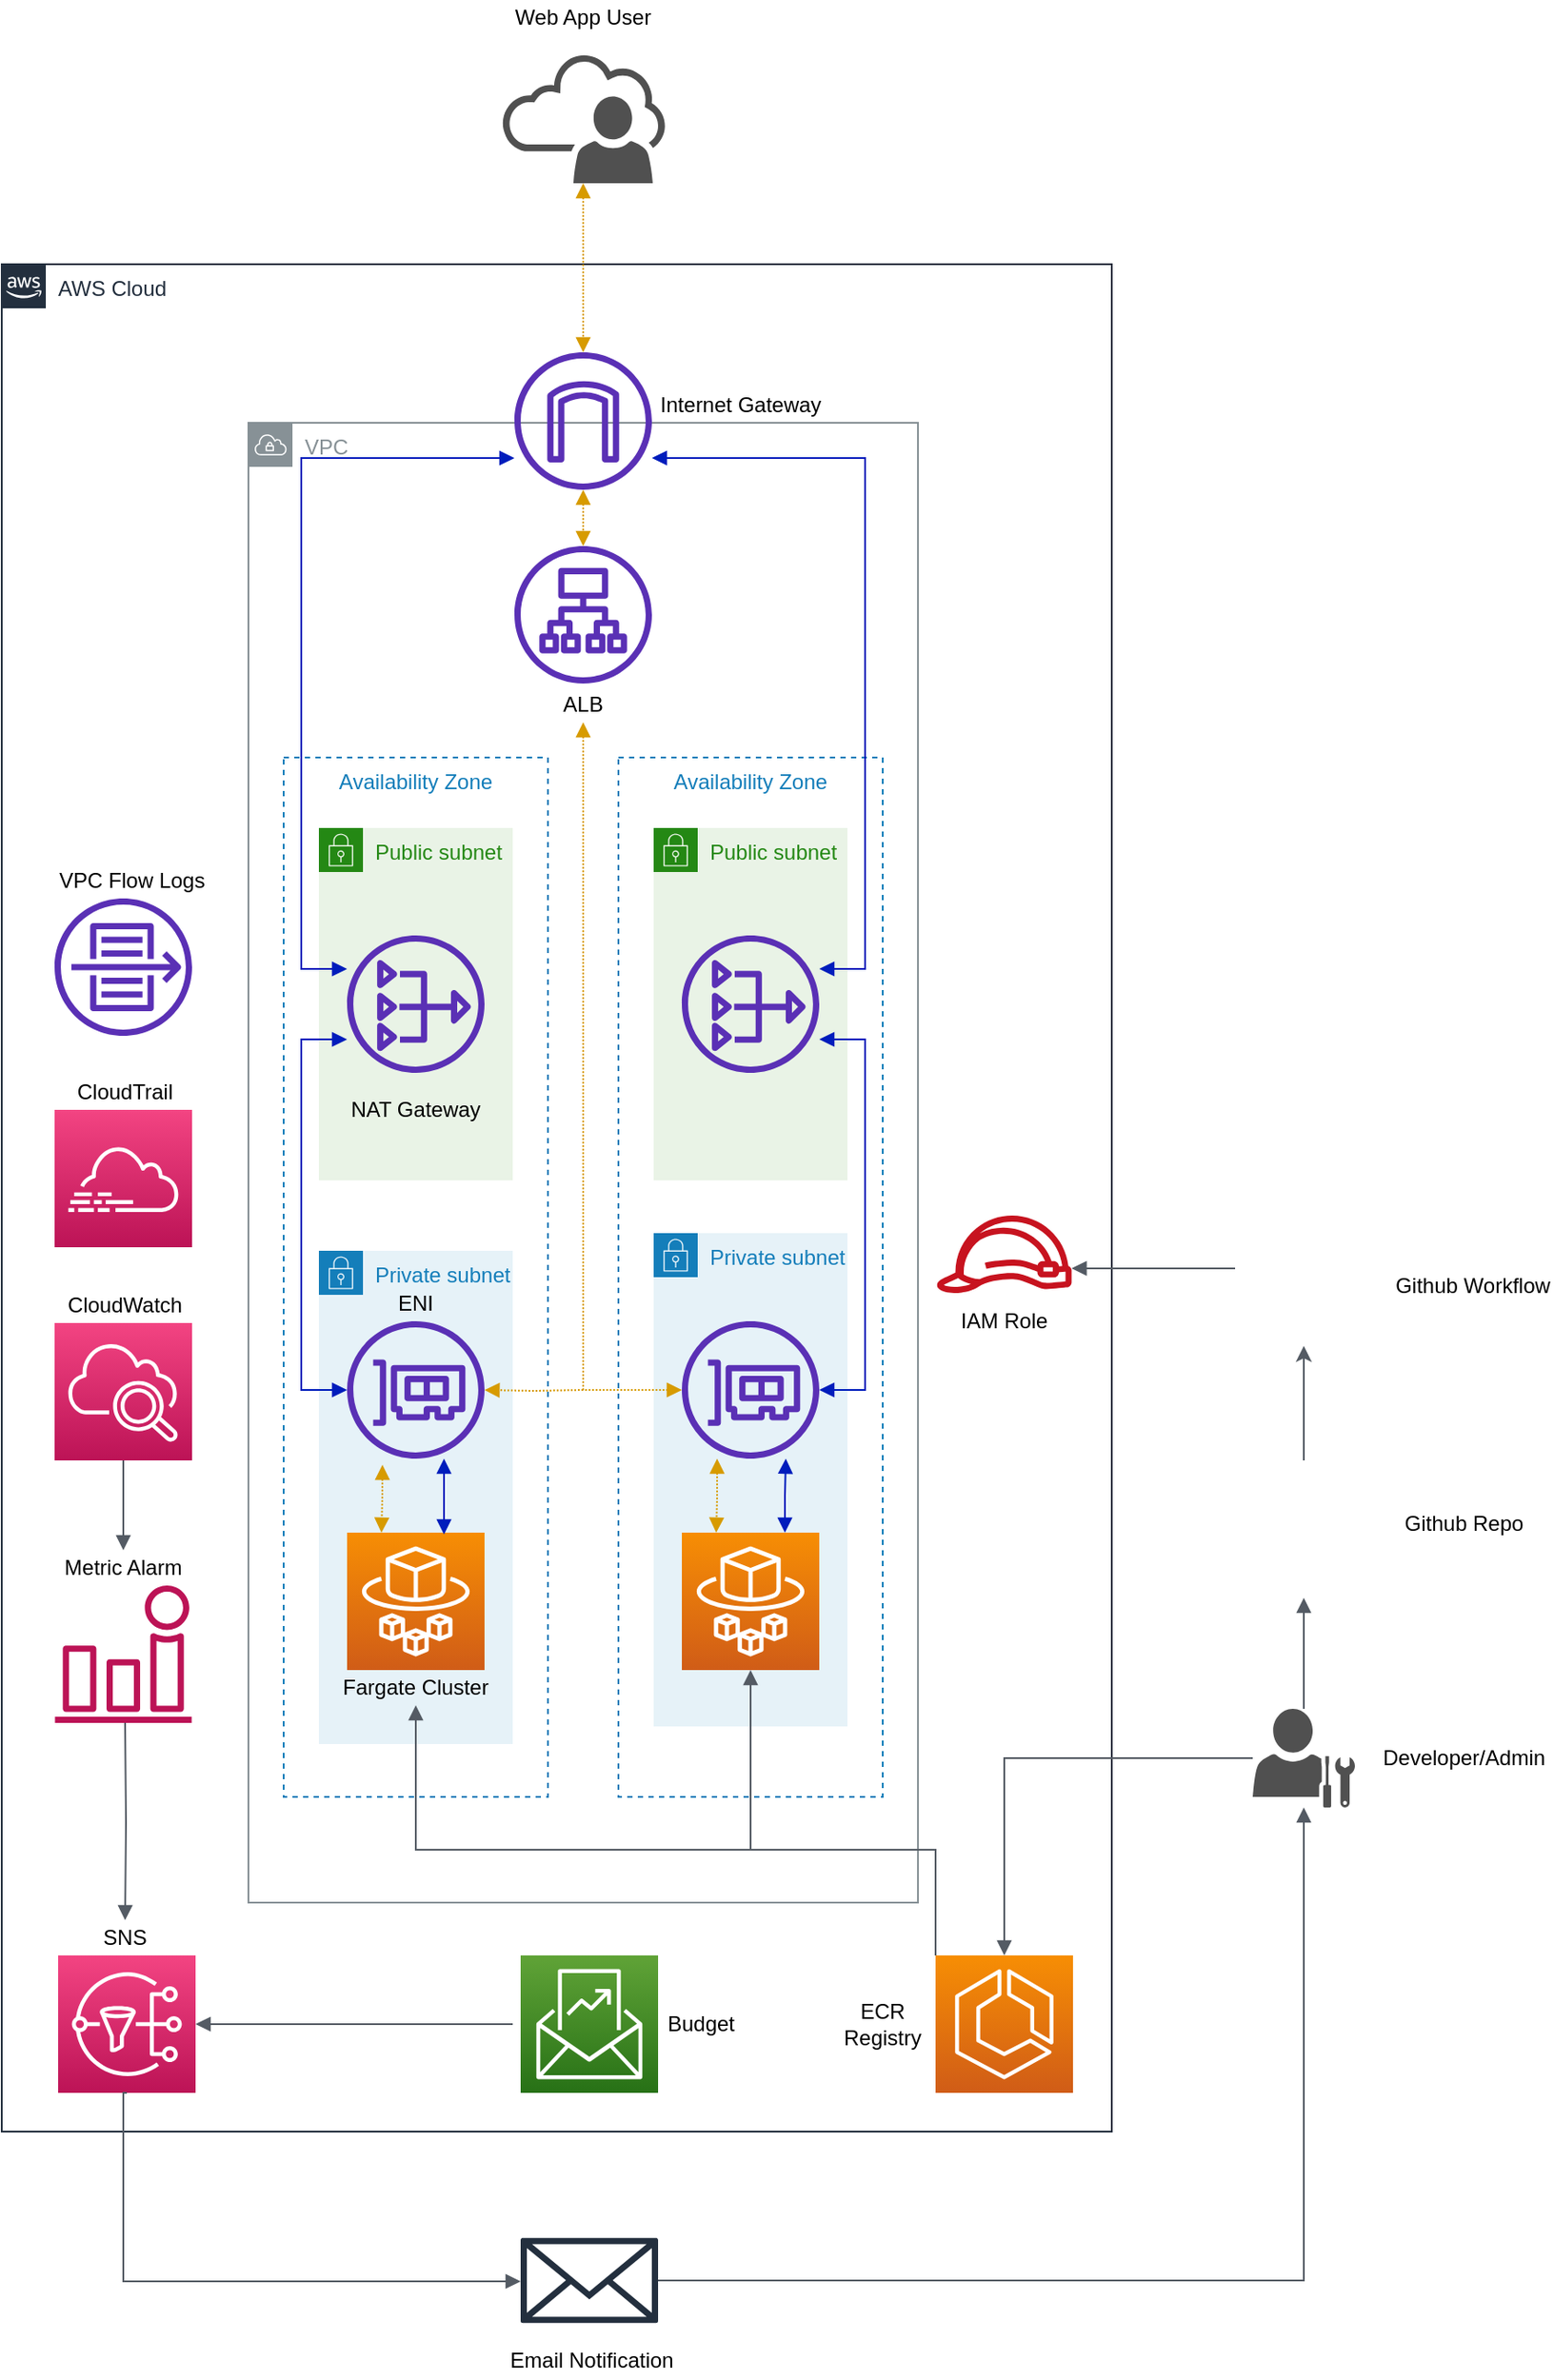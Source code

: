 <mxfile version="14.5.7" type="device"><diagram id="DNswawK6tl7cT_AzSORh" name="Page-1"><mxGraphModel dx="771" dy="1697" grid="1" gridSize="10" guides="1" tooltips="1" connect="1" arrows="1" fold="1" page="1" pageScale="1" pageWidth="827" pageHeight="1169" math="0" shadow="0"><root><mxCell id="0"/><mxCell id="1" parent="0"/><mxCell id="Zw1bX_xD88D_ifR1Nu3n-3" value="AWS Cloud" style="points=[[0,0],[0.25,0],[0.5,0],[0.75,0],[1,0],[1,0.25],[1,0.5],[1,0.75],[1,1],[0.75,1],[0.5,1],[0.25,1],[0,1],[0,0.75],[0,0.5],[0,0.25]];outlineConnect=0;gradientColor=none;html=1;whiteSpace=wrap;fontSize=12;fontStyle=0;shape=mxgraph.aws4.group;grIcon=mxgraph.aws4.group_aws_cloud_alt;strokeColor=#232F3E;fillColor=none;verticalAlign=top;align=left;spacingLeft=30;fontColor=#232F3E;dashed=0;" vertex="1" parent="1"><mxGeometry x="50" y="-120" width="630" height="1060" as="geometry"/></mxCell><mxCell id="Zw1bX_xD88D_ifR1Nu3n-4" value="VPC" style="outlineConnect=0;gradientColor=none;html=1;whiteSpace=wrap;fontSize=12;fontStyle=0;shape=mxgraph.aws4.group;grIcon=mxgraph.aws4.group_vpc;strokeColor=#879196;fillColor=none;verticalAlign=top;align=left;spacingLeft=30;fontColor=#879196;dashed=0;" vertex="1" parent="1"><mxGeometry x="190" y="-30" width="380" height="840" as="geometry"/></mxCell><mxCell id="Zw1bX_xD88D_ifR1Nu3n-25" value="" style="points=[[0,0,0],[0.25,0,0],[0.5,0,0],[0.75,0,0],[1,0,0],[0,1,0],[0.25,1,0],[0.5,1,0],[0.75,1,0],[1,1,0],[0,0.25,0],[0,0.5,0],[0,0.75,0],[1,0.25,0],[1,0.5,0],[1,0.75,0]];outlineConnect=0;fontColor=#232F3E;gradientColor=#F78E04;gradientDirection=north;fillColor=#D05C17;strokeColor=#ffffff;dashed=0;verticalLabelPosition=bottom;verticalAlign=top;align=center;html=1;fontSize=12;fontStyle=0;aspect=fixed;shape=mxgraph.aws4.resourceIcon;resIcon=mxgraph.aws4.ecs;" vertex="1" parent="1"><mxGeometry x="580" y="840" width="78" height="78" as="geometry"/></mxCell><mxCell id="Zw1bX_xD88D_ifR1Nu3n-32" value="" style="group" vertex="1" connectable="0" parent="1"><mxGeometry x="400" y="160" width="150" height="590" as="geometry"/></mxCell><mxCell id="Zw1bX_xD88D_ifR1Nu3n-22" value="Availability Zone" style="fillColor=none;strokeColor=#147EBA;dashed=1;verticalAlign=top;fontStyle=0;fontColor=#147EBA;" vertex="1" parent="Zw1bX_xD88D_ifR1Nu3n-32"><mxGeometry width="150" height="590" as="geometry"/></mxCell><mxCell id="Zw1bX_xD88D_ifR1Nu3n-15" value="Public subnet" style="points=[[0,0],[0.25,0],[0.5,0],[0.75,0],[1,0],[1,0.25],[1,0.5],[1,0.75],[1,1],[0.75,1],[0.5,1],[0.25,1],[0,1],[0,0.75],[0,0.5],[0,0.25]];outlineConnect=0;gradientColor=none;html=1;whiteSpace=wrap;fontSize=12;fontStyle=0;shape=mxgraph.aws4.group;grIcon=mxgraph.aws4.group_security_group;grStroke=0;strokeColor=#248814;fillColor=#E9F3E6;verticalAlign=top;align=left;spacingLeft=30;fontColor=#248814;dashed=0;" vertex="1" parent="Zw1bX_xD88D_ifR1Nu3n-32"><mxGeometry x="20" y="40" width="110" height="200" as="geometry"/></mxCell><mxCell id="Zw1bX_xD88D_ifR1Nu3n-16" value="Private subnet" style="points=[[0,0],[0.25,0],[0.5,0],[0.75,0],[1,0],[1,0.25],[1,0.5],[1,0.75],[1,1],[0.75,1],[0.5,1],[0.25,1],[0,1],[0,0.75],[0,0.5],[0,0.25]];outlineConnect=0;gradientColor=none;html=1;whiteSpace=wrap;fontSize=12;fontStyle=0;shape=mxgraph.aws4.group;grIcon=mxgraph.aws4.group_security_group;grStroke=0;strokeColor=#147EBA;fillColor=#E6F2F8;verticalAlign=top;align=left;spacingLeft=30;fontColor=#147EBA;dashed=0;" vertex="1" parent="Zw1bX_xD88D_ifR1Nu3n-32"><mxGeometry x="20" y="270" width="110" height="280" as="geometry"/></mxCell><mxCell id="Zw1bX_xD88D_ifR1Nu3n-19" value="" style="points=[[0,0,0],[0.25,0,0],[0.5,0,0],[0.75,0,0],[1,0,0],[0,1,0],[0.25,1,0],[0.5,1,0],[0.75,1,0],[1,1,0],[0,0.25,0],[0,0.5,0],[0,0.75,0],[1,0.25,0],[1,0.5,0],[1,0.75,0]];outlineConnect=0;fontColor=#232F3E;gradientColor=#F78E04;gradientDirection=north;fillColor=#D05C17;strokeColor=#ffffff;dashed=0;verticalLabelPosition=bottom;verticalAlign=top;align=center;html=1;fontSize=12;fontStyle=0;aspect=fixed;shape=mxgraph.aws4.resourceIcon;resIcon=mxgraph.aws4.fargate;" vertex="1" parent="Zw1bX_xD88D_ifR1Nu3n-32"><mxGeometry x="36" y="440" width="78" height="78" as="geometry"/></mxCell><mxCell id="Zw1bX_xD88D_ifR1Nu3n-62" value="" style="edgeStyle=orthogonalEdgeStyle;html=1;endArrow=block;elbow=vertical;startArrow=block;startFill=1;endFill=1;strokeColor=#d79b00;rounded=0;dashed=1;dashPattern=1 1;fillColor=#ffe6cc;entryX=0.25;entryY=0;entryDx=0;entryDy=0;entryPerimeter=0;" edge="1" parent="Zw1bX_xD88D_ifR1Nu3n-32" source="Zw1bX_xD88D_ifR1Nu3n-76" target="Zw1bX_xD88D_ifR1Nu3n-19"><mxGeometry width="100" relative="1" as="geometry"><mxPoint x="80.0" y="398" as="sourcePoint"/><mxPoint x="80" y="440" as="targetPoint"/><Array as="points"><mxPoint x="56" y="420"/><mxPoint x="56" y="420"/></Array></mxGeometry></mxCell><mxCell id="Zw1bX_xD88D_ifR1Nu3n-76" value="" style="outlineConnect=0;fontColor=#232F3E;gradientColor=none;fillColor=#5A30B5;strokeColor=none;dashed=0;verticalLabelPosition=bottom;verticalAlign=top;align=center;html=1;fontSize=12;fontStyle=0;aspect=fixed;pointerEvents=1;shape=mxgraph.aws4.elastic_network_interface;" vertex="1" parent="Zw1bX_xD88D_ifR1Nu3n-32"><mxGeometry x="36" y="320" width="78" height="78" as="geometry"/></mxCell><mxCell id="Zw1bX_xD88D_ifR1Nu3n-78" value="" style="outlineConnect=0;fontColor=#232F3E;gradientColor=none;fillColor=#5A30B5;strokeColor=none;dashed=0;verticalLabelPosition=bottom;verticalAlign=top;align=center;html=1;fontSize=12;fontStyle=0;aspect=fixed;pointerEvents=1;shape=mxgraph.aws4.nat_gateway;" vertex="1" parent="Zw1bX_xD88D_ifR1Nu3n-32"><mxGeometry x="36" y="101" width="78" height="78" as="geometry"/></mxCell><mxCell id="Zw1bX_xD88D_ifR1Nu3n-80" value="" style="edgeStyle=orthogonalEdgeStyle;html=1;endArrow=block;elbow=vertical;startArrow=block;startFill=1;endFill=1;strokeColor=#001DBC;rounded=0;exitX=0.75;exitY=0;exitDx=0;exitDy=0;exitPerimeter=0;fillColor=#0050ef;" edge="1" parent="Zw1bX_xD88D_ifR1Nu3n-32" source="Zw1bX_xD88D_ifR1Nu3n-19" target="Zw1bX_xD88D_ifR1Nu3n-76"><mxGeometry width="100" relative="1" as="geometry"><mxPoint x="-40" y="320" as="sourcePoint"/><mxPoint x="60" y="320" as="targetPoint"/><Array as="points"><mxPoint x="95" y="419"/><mxPoint x="95" y="419"/></Array></mxGeometry></mxCell><mxCell id="Zw1bX_xD88D_ifR1Nu3n-82" value="" style="edgeStyle=orthogonalEdgeStyle;html=1;endArrow=block;elbow=vertical;startArrow=block;startFill=1;endFill=1;strokeColor=#001DBC;rounded=0;fillColor=#0050ef;" edge="1" parent="Zw1bX_xD88D_ifR1Nu3n-32" source="Zw1bX_xD88D_ifR1Nu3n-76" target="Zw1bX_xD88D_ifR1Nu3n-78"><mxGeometry width="100" relative="1" as="geometry"><mxPoint x="74.75" y="302" as="sourcePoint"/><mxPoint x="75.25" y="259.999" as="targetPoint"/><Array as="points"><mxPoint x="140" y="359"/><mxPoint x="140" y="160"/></Array></mxGeometry></mxCell><mxCell id="Zw1bX_xD88D_ifR1Nu3n-33" value="" style="group" vertex="1" connectable="0" parent="1"><mxGeometry x="210" y="160" width="150" height="590" as="geometry"/></mxCell><mxCell id="Zw1bX_xD88D_ifR1Nu3n-21" value="Availability Zone" style="fillColor=none;strokeColor=#147EBA;dashed=1;verticalAlign=top;fontStyle=0;fontColor=#147EBA;" vertex="1" parent="Zw1bX_xD88D_ifR1Nu3n-33"><mxGeometry width="150" height="590" as="geometry"/></mxCell><mxCell id="Zw1bX_xD88D_ifR1Nu3n-5" value="Public subnet" style="points=[[0,0],[0.25,0],[0.5,0],[0.75,0],[1,0],[1,0.25],[1,0.5],[1,0.75],[1,1],[0.75,1],[0.5,1],[0.25,1],[0,1],[0,0.75],[0,0.5],[0,0.25]];outlineConnect=0;gradientColor=none;html=1;whiteSpace=wrap;fontSize=12;fontStyle=0;shape=mxgraph.aws4.group;grIcon=mxgraph.aws4.group_security_group;grStroke=0;strokeColor=#248814;fillColor=#E9F3E6;verticalAlign=top;align=left;spacingLeft=30;fontColor=#248814;dashed=0;" vertex="1" parent="Zw1bX_xD88D_ifR1Nu3n-33"><mxGeometry x="20" y="40" width="110" height="200" as="geometry"/></mxCell><mxCell id="Zw1bX_xD88D_ifR1Nu3n-6" value="Private subnet" style="points=[[0,0],[0.25,0],[0.5,0],[0.75,0],[1,0],[1,0.25],[1,0.5],[1,0.75],[1,1],[0.75,1],[0.5,1],[0.25,1],[0,1],[0,0.75],[0,0.5],[0,0.25]];outlineConnect=0;gradientColor=none;html=1;whiteSpace=wrap;fontSize=12;fontStyle=0;shape=mxgraph.aws4.group;grIcon=mxgraph.aws4.group_security_group;grStroke=0;strokeColor=#147EBA;fillColor=#E6F2F8;verticalAlign=top;align=left;spacingLeft=30;fontColor=#147EBA;dashed=0;" vertex="1" parent="Zw1bX_xD88D_ifR1Nu3n-33"><mxGeometry x="20" y="280" width="110" height="280" as="geometry"/></mxCell><mxCell id="Zw1bX_xD88D_ifR1Nu3n-14" value="" style="points=[[0,0,0],[0.25,0,0],[0.5,0,0],[0.75,0,0],[1,0,0],[0,1,0],[0.25,1,0],[0.5,1,0],[0.75,1,0],[1,1,0],[0,0.25,0],[0,0.5,0],[0,0.75,0],[1,0.25,0],[1,0.5,0],[1,0.75,0]];outlineConnect=0;fontColor=#232F3E;gradientColor=#F78E04;gradientDirection=north;fillColor=#D05C17;strokeColor=#ffffff;dashed=0;verticalLabelPosition=bottom;verticalAlign=top;align=center;html=1;fontSize=12;fontStyle=0;aspect=fixed;shape=mxgraph.aws4.resourceIcon;resIcon=mxgraph.aws4.fargate;" vertex="1" parent="Zw1bX_xD88D_ifR1Nu3n-33"><mxGeometry x="36" y="440" width="78" height="78" as="geometry"/></mxCell><mxCell id="Zw1bX_xD88D_ifR1Nu3n-61" value="" style="edgeStyle=orthogonalEdgeStyle;html=1;endArrow=block;elbow=vertical;startArrow=block;startFill=1;endFill=1;strokeColor=#d79b00;rounded=0;dashed=1;dashPattern=1 1;fillColor=#ffe6cc;entryX=0.25;entryY=0;entryDx=0;entryDy=0;entryPerimeter=0;exitX=0.257;exitY=1.045;exitDx=0;exitDy=0;exitPerimeter=0;" edge="1" parent="Zw1bX_xD88D_ifR1Nu3n-33" source="Zw1bX_xD88D_ifR1Nu3n-75" target="Zw1bX_xD88D_ifR1Nu3n-14"><mxGeometry width="100" relative="1" as="geometry"><mxPoint x="75" y="398" as="sourcePoint"/><mxPoint x="250" y="280" as="targetPoint"/></mxGeometry></mxCell><mxCell id="Zw1bX_xD88D_ifR1Nu3n-75" value="" style="outlineConnect=0;fontColor=#232F3E;gradientColor=none;fillColor=#5A30B5;strokeColor=none;dashed=0;verticalLabelPosition=bottom;verticalAlign=top;align=center;html=1;fontSize=12;fontStyle=0;aspect=fixed;pointerEvents=1;shape=mxgraph.aws4.elastic_network_interface;" vertex="1" parent="Zw1bX_xD88D_ifR1Nu3n-33"><mxGeometry x="36" y="320" width="78" height="78" as="geometry"/></mxCell><mxCell id="Zw1bX_xD88D_ifR1Nu3n-77" value="" style="outlineConnect=0;fontColor=#232F3E;gradientColor=none;fillColor=#5A30B5;strokeColor=none;dashed=0;verticalLabelPosition=bottom;verticalAlign=top;align=center;html=1;fontSize=12;fontStyle=0;aspect=fixed;pointerEvents=1;shape=mxgraph.aws4.nat_gateway;" vertex="1" parent="Zw1bX_xD88D_ifR1Nu3n-33"><mxGeometry x="36" y="101" width="78" height="78" as="geometry"/></mxCell><mxCell id="Zw1bX_xD88D_ifR1Nu3n-81" value="" style="edgeStyle=orthogonalEdgeStyle;html=1;endArrow=block;elbow=vertical;startArrow=block;startFill=1;endFill=1;strokeColor=#001DBC;rounded=0;fillColor=#0050ef;" edge="1" parent="Zw1bX_xD88D_ifR1Nu3n-33" target="Zw1bX_xD88D_ifR1Nu3n-75"><mxGeometry width="100" relative="1" as="geometry"><mxPoint x="91" y="441" as="sourcePoint"/><mxPoint x="90.5" y="398.999" as="targetPoint"/><Array as="points"><mxPoint x="91" y="441"/></Array></mxGeometry></mxCell><mxCell id="Zw1bX_xD88D_ifR1Nu3n-86" value="" style="edgeStyle=orthogonalEdgeStyle;html=1;endArrow=block;elbow=vertical;startArrow=block;startFill=1;endFill=1;strokeColor=#001DBC;rounded=0;fillColor=#0050ef;" edge="1" parent="Zw1bX_xD88D_ifR1Nu3n-33" source="Zw1bX_xD88D_ifR1Nu3n-75" target="Zw1bX_xD88D_ifR1Nu3n-77"><mxGeometry width="100" relative="1" as="geometry"><mxPoint y="359" as="sourcePoint"/><mxPoint y="140" as="targetPoint"/><Array as="points"><mxPoint x="10" y="359"/><mxPoint x="10" y="160"/></Array></mxGeometry></mxCell><mxCell id="Zw1bX_xD88D_ifR1Nu3n-115" value="NAT Gateway" style="text;html=1;strokeColor=none;fillColor=none;align=center;verticalAlign=middle;whiteSpace=wrap;rounded=0;" vertex="1" parent="Zw1bX_xD88D_ifR1Nu3n-33"><mxGeometry x="35" y="190" width="80" height="20" as="geometry"/></mxCell><mxCell id="Zw1bX_xD88D_ifR1Nu3n-116" value="Fargate Cluster " style="text;html=1;strokeColor=none;fillColor=none;align=center;verticalAlign=middle;whiteSpace=wrap;rounded=0;" vertex="1" parent="Zw1bX_xD88D_ifR1Nu3n-33"><mxGeometry x="30" y="518" width="90" height="20" as="geometry"/></mxCell><mxCell id="Zw1bX_xD88D_ifR1Nu3n-119" value="ENI" style="text;html=1;strokeColor=none;fillColor=none;align=center;verticalAlign=middle;whiteSpace=wrap;rounded=0;" vertex="1" parent="Zw1bX_xD88D_ifR1Nu3n-33"><mxGeometry x="55" y="300" width="40" height="20" as="geometry"/></mxCell><mxCell id="Zw1bX_xD88D_ifR1Nu3n-124" value="" style="edgeStyle=orthogonalEdgeStyle;rounded=0;orthogonalLoop=1;jettySize=auto;html=1;strokeColor=#545B64;" edge="1" parent="1" source="Zw1bX_xD88D_ifR1Nu3n-37" target="Zw1bX_xD88D_ifR1Nu3n-123"><mxGeometry relative="1" as="geometry"/></mxCell><mxCell id="Zw1bX_xD88D_ifR1Nu3n-37" value="" style="shape=image;html=1;verticalAlign=top;verticalLabelPosition=bottom;labelBackgroundColor=#ffffff;imageAspect=0;aspect=fixed;image=https://cdn0.iconfinder.com/data/icons/octicons/1024/repo-128.png" vertex="1" parent="1"><mxGeometry x="750" y="559" width="78" height="78" as="geometry"/></mxCell><mxCell id="Zw1bX_xD88D_ifR1Nu3n-40" value="" style="pointerEvents=1;shadow=0;dashed=0;html=1;strokeColor=none;fillColor=#505050;labelPosition=center;verticalLabelPosition=bottom;outlineConnect=0;verticalAlign=top;align=center;shape=mxgraph.office.clouds.online_user;" vertex="1" parent="1"><mxGeometry x="333.5" y="-240" width="93" height="74" as="geometry"/></mxCell><mxCell id="Zw1bX_xD88D_ifR1Nu3n-41" value="" style="pointerEvents=1;shadow=0;dashed=0;html=1;strokeColor=none;fillColor=#505050;labelPosition=center;verticalLabelPosition=bottom;verticalAlign=top;outlineConnect=0;align=center;shape=mxgraph.office.users.administrator;" vertex="1" parent="1"><mxGeometry x="760" y="700" width="58" height="56" as="geometry"/></mxCell><mxCell id="Zw1bX_xD88D_ifR1Nu3n-44" value="" style="outlineConnect=0;fontColor=#232F3E;gradientColor=none;fillColor=#C7131F;strokeColor=none;dashed=0;verticalLabelPosition=bottom;verticalAlign=top;align=center;html=1;fontSize=12;fontStyle=0;aspect=fixed;pointerEvents=1;shape=mxgraph.aws4.role;" vertex="1" parent="1"><mxGeometry x="580" y="420" width="78" height="44" as="geometry"/></mxCell><mxCell id="Zw1bX_xD88D_ifR1Nu3n-48" value="" style="points=[[0,0,0],[0.25,0,0],[0.5,0,0],[0.75,0,0],[1,0,0],[0,1,0],[0.25,1,0],[0.5,1,0],[0.75,1,0],[1,1,0],[0,0.25,0],[0,0.5,0],[0,0.75,0],[1,0.25,0],[1,0.5,0],[1,0.75,0]];points=[[0,0,0],[0.25,0,0],[0.5,0,0],[0.75,0,0],[1,0,0],[0,1,0],[0.25,1,0],[0.5,1,0],[0.75,1,0],[1,1,0],[0,0.25,0],[0,0.5,0],[0,0.75,0],[1,0.25,0],[1,0.5,0],[1,0.75,0]];outlineConnect=0;fontColor=#232F3E;gradientColor=#F34482;gradientDirection=north;fillColor=#BC1356;strokeColor=#ffffff;dashed=0;verticalLabelPosition=bottom;verticalAlign=top;align=center;html=1;fontSize=12;fontStyle=0;aspect=fixed;shape=mxgraph.aws4.resourceIcon;resIcon=mxgraph.aws4.cloudwatch_2;" vertex="1" parent="1"><mxGeometry x="80" y="481" width="78" height="78" as="geometry"/></mxCell><mxCell id="Zw1bX_xD88D_ifR1Nu3n-49" value="" style="points=[[0,0,0],[0.25,0,0],[0.5,0,0],[0.75,0,0],[1,0,0],[0,1,0],[0.25,1,0],[0.5,1,0],[0.75,1,0],[1,1,0],[0,0.25,0],[0,0.5,0],[0,0.75,0],[1,0.25,0],[1,0.5,0],[1,0.75,0]];points=[[0,0,0],[0.25,0,0],[0.5,0,0],[0.75,0,0],[1,0,0],[0,1,0],[0.25,1,0],[0.5,1,0],[0.75,1,0],[1,1,0],[0,0.25,0],[0,0.5,0],[0,0.75,0],[1,0.25,0],[1,0.5,0],[1,0.75,0]];outlineConnect=0;fontColor=#232F3E;gradientColor=#F34482;gradientDirection=north;fillColor=#BC1356;strokeColor=#ffffff;dashed=0;verticalLabelPosition=bottom;verticalAlign=top;align=center;html=1;fontSize=12;fontStyle=0;aspect=fixed;shape=mxgraph.aws4.resourceIcon;resIcon=mxgraph.aws4.cloudtrail;" vertex="1" parent="1"><mxGeometry x="80" y="360" width="78" height="78" as="geometry"/></mxCell><mxCell id="Zw1bX_xD88D_ifR1Nu3n-50" value="" style="points=[[0,0,0],[0.25,0,0],[0.5,0,0],[0.75,0,0],[1,0,0],[0,1,0],[0.25,1,0],[0.5,1,0],[0.75,1,0],[1,1,0],[0,0.25,0],[0,0.5,0],[0,0.75,0],[1,0.25,0],[1,0.5,0],[1,0.75,0]];outlineConnect=0;fontColor=#232F3E;gradientColor=#60A337;gradientDirection=north;fillColor=#277116;strokeColor=#ffffff;dashed=0;verticalLabelPosition=bottom;verticalAlign=top;align=center;html=1;fontSize=12;fontStyle=0;aspect=fixed;shape=mxgraph.aws4.resourceIcon;resIcon=mxgraph.aws4.budgets_2;" vertex="1" parent="1"><mxGeometry x="344.5" y="840" width="78" height="78" as="geometry"/></mxCell><mxCell id="Zw1bX_xD88D_ifR1Nu3n-51" value="" style="outlineConnect=0;fontColor=#232F3E;gradientColor=none;fillColor=#BC1356;strokeColor=none;dashed=0;verticalLabelPosition=bottom;verticalAlign=top;align=center;html=1;fontSize=12;fontStyle=0;aspect=fixed;pointerEvents=1;shape=mxgraph.aws4.alarm;" vertex="1" parent="1"><mxGeometry x="80" y="630" width="78" height="78" as="geometry"/></mxCell><mxCell id="Zw1bX_xD88D_ifR1Nu3n-52" value="" style="points=[[0,0,0],[0.25,0,0],[0.5,0,0],[0.75,0,0],[1,0,0],[0,1,0],[0.25,1,0],[0.5,1,0],[0.75,1,0],[1,1,0],[0,0.25,0],[0,0.5,0],[0,0.75,0],[1,0.25,0],[1,0.5,0],[1,0.75,0]];outlineConnect=0;fontColor=#232F3E;gradientColor=#F34482;gradientDirection=north;fillColor=#BC1356;strokeColor=#ffffff;dashed=0;verticalLabelPosition=bottom;verticalAlign=top;align=center;html=1;fontSize=12;fontStyle=0;aspect=fixed;shape=mxgraph.aws4.resourceIcon;resIcon=mxgraph.aws4.sns;" vertex="1" parent="1"><mxGeometry x="82" y="840" width="78" height="78" as="geometry"/></mxCell><mxCell id="Zw1bX_xD88D_ifR1Nu3n-57" value="" style="edgeStyle=orthogonalEdgeStyle;html=1;endArrow=block;elbow=vertical;startArrow=block;startFill=1;endFill=1;strokeColor=#d79b00;rounded=0;dashed=1;dashPattern=1 1;fillColor=#ffe6cc;exitX=0.5;exitY=1;exitDx=0;exitDy=0;" edge="1" parent="1" source="Zw1bX_xD88D_ifR1Nu3n-117" target="Zw1bX_xD88D_ifR1Nu3n-76"><mxGeometry width="100" relative="1" as="geometry"><mxPoint x="383.5" y="112" as="sourcePoint"/><mxPoint x="445.5" y="522" as="targetPoint"/><Array as="points"><mxPoint x="380" y="519"/></Array></mxGeometry></mxCell><mxCell id="Zw1bX_xD88D_ifR1Nu3n-63" value="" style="edgeStyle=orthogonalEdgeStyle;html=1;endArrow=block;elbow=vertical;startArrow=none;endFill=1;strokeColor=#545B64;rounded=0;exitX=0.5;exitY=1;exitDx=0;exitDy=0;exitPerimeter=0;" edge="1" parent="1" source="Zw1bX_xD88D_ifR1Nu3n-48" target="Zw1bX_xD88D_ifR1Nu3n-112"><mxGeometry width="100" relative="1" as="geometry"><mxPoint x="360" y="640" as="sourcePoint"/><mxPoint x="119" y="595" as="targetPoint"/></mxGeometry></mxCell><mxCell id="Zw1bX_xD88D_ifR1Nu3n-66" value="" style="edgeStyle=orthogonalEdgeStyle;html=1;endArrow=none;elbow=vertical;startArrow=block;startFill=1;strokeColor=#545B64;rounded=0;exitX=1;exitY=0.5;exitDx=0;exitDy=0;exitPerimeter=0;" edge="1" parent="1" source="Zw1bX_xD88D_ifR1Nu3n-52"><mxGeometry width="100" relative="1" as="geometry"><mxPoint x="360" y="640" as="sourcePoint"/><mxPoint x="340" y="879" as="targetPoint"/></mxGeometry></mxCell><mxCell id="Zw1bX_xD88D_ifR1Nu3n-68" value="" style="edgeStyle=orthogonalEdgeStyle;html=1;endArrow=block;elbow=vertical;startArrow=none;endFill=1;strokeColor=#545B64;rounded=0;entryX=0.5;entryY=1;entryDx=0;entryDy=0;" edge="1" parent="1" source="Zw1bX_xD88D_ifR1Nu3n-41" target="Zw1bX_xD88D_ifR1Nu3n-37"><mxGeometry width="100" relative="1" as="geometry"><mxPoint x="360" y="710" as="sourcePoint"/><mxPoint x="460" y="710" as="targetPoint"/></mxGeometry></mxCell><mxCell id="Zw1bX_xD88D_ifR1Nu3n-69" value="" style="edgeStyle=orthogonalEdgeStyle;html=1;endArrow=block;elbow=vertical;startArrow=none;endFill=1;strokeColor=#545B64;rounded=0;" edge="1" parent="1" source="Zw1bX_xD88D_ifR1Nu3n-123" target="Zw1bX_xD88D_ifR1Nu3n-44"><mxGeometry width="100" relative="1" as="geometry"><mxPoint x="360" y="610" as="sourcePoint"/><mxPoint x="460" y="610" as="targetPoint"/><Array as="points"><mxPoint x="700" y="450"/><mxPoint x="700" y="450"/></Array></mxGeometry></mxCell><mxCell id="Zw1bX_xD88D_ifR1Nu3n-70" value="" style="edgeStyle=orthogonalEdgeStyle;html=1;endArrow=block;elbow=vertical;startArrow=none;endFill=1;strokeColor=#545B64;rounded=0;entryX=0.5;entryY=0;entryDx=0;entryDy=0;entryPerimeter=0;" edge="1" parent="1" source="Zw1bX_xD88D_ifR1Nu3n-41" target="Zw1bX_xD88D_ifR1Nu3n-25"><mxGeometry width="100" relative="1" as="geometry"><mxPoint x="360" y="530" as="sourcePoint"/><mxPoint x="460" y="530" as="targetPoint"/></mxGeometry></mxCell><mxCell id="Zw1bX_xD88D_ifR1Nu3n-72" value="" style="edgeStyle=orthogonalEdgeStyle;html=1;endArrow=block;elbow=vertical;startArrow=none;endFill=1;strokeColor=#545B64;rounded=0;exitX=0;exitY=0;exitDx=0;exitDy=0;exitPerimeter=0;" edge="1" parent="1" source="Zw1bX_xD88D_ifR1Nu3n-25" target="Zw1bX_xD88D_ifR1Nu3n-116"><mxGeometry width="100" relative="1" as="geometry"><mxPoint x="480" y="860" as="sourcePoint"/><mxPoint x="285" y="700" as="targetPoint"/><Array as="points"><mxPoint x="580" y="780"/><mxPoint x="285" y="780"/></Array></mxGeometry></mxCell><mxCell id="Zw1bX_xD88D_ifR1Nu3n-73" value="" style="edgeStyle=orthogonalEdgeStyle;html=1;endArrow=block;elbow=vertical;startArrow=none;endFill=1;strokeColor=#545B64;rounded=0;exitX=0;exitY=0;exitDx=0;exitDy=0;exitPerimeter=0;entryX=0.5;entryY=1;entryDx=0;entryDy=0;entryPerimeter=0;" edge="1" parent="1" source="Zw1bX_xD88D_ifR1Nu3n-25" target="Zw1bX_xD88D_ifR1Nu3n-19"><mxGeometry width="100" relative="1" as="geometry"><mxPoint x="360" y="530" as="sourcePoint"/><mxPoint x="460" y="530" as="targetPoint"/><Array as="points"><mxPoint x="580" y="780"/><mxPoint x="475" y="780"/></Array></mxGeometry></mxCell><mxCell id="Zw1bX_xD88D_ifR1Nu3n-74" value="" style="edgeStyle=orthogonalEdgeStyle;html=1;endArrow=block;elbow=vertical;startArrow=none;endFill=1;strokeColor=#d79b00;rounded=0;dashed=1;dashPattern=1 1;fillColor=#ffe6cc;" edge="1" parent="1" target="Zw1bX_xD88D_ifR1Nu3n-75"><mxGeometry width="100" relative="1" as="geometry"><mxPoint x="380" y="519" as="sourcePoint"/><mxPoint x="320" y="522" as="targetPoint"/></mxGeometry></mxCell><mxCell id="Zw1bX_xD88D_ifR1Nu3n-84" value="" style="edgeStyle=orthogonalEdgeStyle;html=1;endArrow=block;elbow=vertical;startArrow=block;startFill=1;endFill=1;strokeColor=#001DBC;rounded=0;fillColor=#0050ef;" edge="1" parent="1" source="Zw1bX_xD88D_ifR1Nu3n-77" target="Zw1bX_xD88D_ifR1Nu3n-90"><mxGeometry width="100" relative="1" as="geometry"><mxPoint x="220" y="291.001" as="sourcePoint"/><mxPoint x="340" y="-10" as="targetPoint"/><Array as="points"><mxPoint x="220" y="280"/><mxPoint x="220" y="-10"/></Array></mxGeometry></mxCell><mxCell id="Zw1bX_xD88D_ifR1Nu3n-85" value="" style="edgeStyle=orthogonalEdgeStyle;html=1;endArrow=block;elbow=vertical;startArrow=block;startFill=1;endFill=1;strokeColor=#001DBC;rounded=0;fillColor=#0050ef;" edge="1" parent="1" source="Zw1bX_xD88D_ifR1Nu3n-78" target="Zw1bX_xD88D_ifR1Nu3n-90"><mxGeometry width="100" relative="1" as="geometry"><mxPoint x="414" y="300.44" as="sourcePoint"/><mxPoint x="409.495" y="-10.44" as="targetPoint"/><Array as="points"><mxPoint x="540" y="280"/><mxPoint x="540" y="-10"/></Array></mxGeometry></mxCell><mxCell id="Zw1bX_xD88D_ifR1Nu3n-88" value="" style="outlineConnect=0;fontColor=#232F3E;gradientColor=none;fillColor=#5A30B5;strokeColor=none;dashed=0;verticalLabelPosition=bottom;verticalAlign=top;align=center;html=1;fontSize=12;fontStyle=0;aspect=fixed;pointerEvents=1;shape=mxgraph.aws4.application_load_balancer;" vertex="1" parent="1"><mxGeometry x="341" y="40" width="78" height="78" as="geometry"/></mxCell><mxCell id="Zw1bX_xD88D_ifR1Nu3n-89" value="" style="outlineConnect=0;fontColor=#232F3E;gradientColor=none;fillColor=#5A30B5;strokeColor=none;dashed=0;verticalLabelPosition=bottom;verticalAlign=top;align=center;html=1;fontSize=12;fontStyle=0;aspect=fixed;pointerEvents=1;shape=mxgraph.aws4.flow_logs;" vertex="1" parent="1"><mxGeometry x="80" y="240" width="78" height="78" as="geometry"/></mxCell><mxCell id="Zw1bX_xD88D_ifR1Nu3n-90" value="" style="outlineConnect=0;fontColor=#232F3E;gradientColor=none;fillColor=#5A30B5;strokeColor=none;dashed=0;verticalLabelPosition=bottom;verticalAlign=top;align=center;html=1;fontSize=12;fontStyle=0;aspect=fixed;pointerEvents=1;shape=mxgraph.aws4.internet_gateway;" vertex="1" parent="1"><mxGeometry x="341" y="-70" width="78" height="78" as="geometry"/></mxCell><mxCell id="Zw1bX_xD88D_ifR1Nu3n-94" value="" style="edgeStyle=orthogonalEdgeStyle;html=1;endArrow=block;elbow=vertical;startArrow=block;startFill=1;endFill=1;strokeColor=#d79b00;rounded=0;fillColor=#ffe6cc;dashed=1;dashPattern=1 1;" edge="1" parent="1" source="Zw1bX_xD88D_ifR1Nu3n-90" target="Zw1bX_xD88D_ifR1Nu3n-88"><mxGeometry width="100" relative="1" as="geometry"><mxPoint x="360" y="240" as="sourcePoint"/><mxPoint x="460" y="240" as="targetPoint"/></mxGeometry></mxCell><mxCell id="Zw1bX_xD88D_ifR1Nu3n-95" value="" style="outlineConnect=0;fontColor=#232F3E;gradientColor=none;fillColor=#232F3E;strokeColor=none;dashed=0;verticalLabelPosition=bottom;verticalAlign=top;align=center;html=1;fontSize=12;fontStyle=0;aspect=fixed;pointerEvents=1;shape=mxgraph.aws4.email_2;" vertex="1" parent="1"><mxGeometry x="344.5" y="1000" width="78" height="49" as="geometry"/></mxCell><mxCell id="Zw1bX_xD88D_ifR1Nu3n-96" value="" style="edgeStyle=orthogonalEdgeStyle;html=1;endArrow=block;elbow=vertical;startArrow=none;endFill=1;strokeColor=#545B64;rounded=0;exitX=0.5;exitY=1;exitDx=0;exitDy=0;exitPerimeter=0;" edge="1" parent="1" source="Zw1bX_xD88D_ifR1Nu3n-52" target="Zw1bX_xD88D_ifR1Nu3n-95"><mxGeometry width="100" relative="1" as="geometry"><mxPoint x="119" y="918" as="sourcePoint"/><mxPoint x="789" y="616" as="targetPoint"/><Array as="points"><mxPoint x="119" y="1025"/></Array></mxGeometry></mxCell><mxCell id="Zw1bX_xD88D_ifR1Nu3n-97" value="" style="edgeStyle=orthogonalEdgeStyle;html=1;endArrow=block;elbow=vertical;startArrow=none;endFill=1;strokeColor=#545B64;rounded=0;" edge="1" parent="1" source="Zw1bX_xD88D_ifR1Nu3n-95" target="Zw1bX_xD88D_ifR1Nu3n-41"><mxGeometry width="100" relative="1" as="geometry"><mxPoint x="450" y="1010" as="sourcePoint"/><mxPoint x="550" y="1010" as="targetPoint"/></mxGeometry></mxCell><mxCell id="Zw1bX_xD88D_ifR1Nu3n-98" value="Developer/Admin" style="text;html=1;strokeColor=none;fillColor=none;align=center;verticalAlign=middle;whiteSpace=wrap;rounded=0;" vertex="1" parent="1"><mxGeometry x="860" y="718" width="40" height="20" as="geometry"/></mxCell><mxCell id="Zw1bX_xD88D_ifR1Nu3n-99" value="Github Repo" style="text;html=1;strokeColor=none;fillColor=none;align=center;verticalAlign=middle;whiteSpace=wrap;rounded=0;" vertex="1" parent="1"><mxGeometry x="840" y="585" width="80" height="20" as="geometry"/></mxCell><mxCell id="Zw1bX_xD88D_ifR1Nu3n-100" value="Web App User" style="text;html=1;strokeColor=none;fillColor=none;align=center;verticalAlign=middle;whiteSpace=wrap;rounded=0;" vertex="1" parent="1"><mxGeometry x="330" y="-270" width="100" height="20" as="geometry"/></mxCell><mxCell id="Zw1bX_xD88D_ifR1Nu3n-101" value="" style="edgeStyle=orthogonalEdgeStyle;html=1;endArrow=block;elbow=vertical;startArrow=block;startFill=1;endFill=1;strokeColor=#d79b00;rounded=0;fillColor=#ffe6cc;dashed=1;dashPattern=1 1;" edge="1" parent="1" source="Zw1bX_xD88D_ifR1Nu3n-40" target="Zw1bX_xD88D_ifR1Nu3n-90"><mxGeometry width="100" relative="1" as="geometry"><mxPoint x="340" y="-20" as="sourcePoint"/><mxPoint x="440" y="-20" as="targetPoint"/></mxGeometry></mxCell><mxCell id="Zw1bX_xD88D_ifR1Nu3n-102" value="VPC Flow Logs" style="text;html=1;strokeColor=none;fillColor=none;align=center;verticalAlign=middle;whiteSpace=wrap;rounded=0;" vertex="1" parent="1"><mxGeometry x="79" y="220" width="90" height="20" as="geometry"/></mxCell><mxCell id="Zw1bX_xD88D_ifR1Nu3n-103" value="CloudTrail" style="text;html=1;strokeColor=none;fillColor=none;align=center;verticalAlign=middle;whiteSpace=wrap;rounded=0;" vertex="1" parent="1"><mxGeometry x="80" y="340" width="80" height="20" as="geometry"/></mxCell><mxCell id="Zw1bX_xD88D_ifR1Nu3n-104" value="CloudWatch" style="text;html=1;strokeColor=none;fillColor=none;align=center;verticalAlign=middle;whiteSpace=wrap;rounded=0;" vertex="1" parent="1"><mxGeometry x="80" y="461" width="80" height="20" as="geometry"/></mxCell><mxCell id="Zw1bX_xD88D_ifR1Nu3n-105" value="Budget" style="text;html=1;strokeColor=none;fillColor=none;align=center;verticalAlign=middle;whiteSpace=wrap;rounded=0;" vertex="1" parent="1"><mxGeometry x="426.5" y="869" width="40" height="20" as="geometry"/></mxCell><mxCell id="Zw1bX_xD88D_ifR1Nu3n-106" value="ECR Registry" style="text;html=1;strokeColor=none;fillColor=none;align=center;verticalAlign=middle;whiteSpace=wrap;rounded=0;" vertex="1" parent="1"><mxGeometry x="530" y="869" width="40" height="20" as="geometry"/></mxCell><mxCell id="Zw1bX_xD88D_ifR1Nu3n-112" value="Metric Alarm" style="text;html=1;strokeColor=none;fillColor=none;align=center;verticalAlign=middle;whiteSpace=wrap;rounded=0;" vertex="1" parent="1"><mxGeometry x="79" y="610" width="80" height="20" as="geometry"/></mxCell><mxCell id="Zw1bX_xD88D_ifR1Nu3n-113" value="SNS" style="text;html=1;strokeColor=none;fillColor=none;align=center;verticalAlign=middle;whiteSpace=wrap;rounded=0;" vertex="1" parent="1"><mxGeometry x="90" y="820" width="60" height="20" as="geometry"/></mxCell><mxCell id="Zw1bX_xD88D_ifR1Nu3n-114" value="" style="edgeStyle=orthogonalEdgeStyle;html=1;endArrow=block;elbow=vertical;startArrow=none;endFill=1;strokeColor=#545B64;rounded=0;entryX=0.5;entryY=0;entryDx=0;entryDy=0;" edge="1" parent="1" target="Zw1bX_xD88D_ifR1Nu3n-113"><mxGeometry width="100" relative="1" as="geometry"><mxPoint x="120" y="708" as="sourcePoint"/><mxPoint x="440" y="660" as="targetPoint"/></mxGeometry></mxCell><mxCell id="Zw1bX_xD88D_ifR1Nu3n-117" value="ALB" style="text;html=1;strokeColor=none;fillColor=none;align=center;verticalAlign=middle;whiteSpace=wrap;rounded=0;" vertex="1" parent="1"><mxGeometry x="360" y="120" width="40" height="20" as="geometry"/></mxCell><mxCell id="Zw1bX_xD88D_ifR1Nu3n-120" value="IAM Role" style="text;html=1;strokeColor=none;fillColor=none;align=center;verticalAlign=middle;whiteSpace=wrap;rounded=0;" vertex="1" parent="1"><mxGeometry x="584" y="470" width="70" height="20" as="geometry"/></mxCell><mxCell id="Zw1bX_xD88D_ifR1Nu3n-121" value="Internet Gateway" style="text;html=1;strokeColor=none;fillColor=none;align=center;verticalAlign=middle;whiteSpace=wrap;rounded=0;" vertex="1" parent="1"><mxGeometry x="414" y="-50" width="111" height="20" as="geometry"/></mxCell><mxCell id="Zw1bX_xD88D_ifR1Nu3n-122" value="Email Notification" style="text;html=1;strokeColor=none;fillColor=none;align=center;verticalAlign=middle;whiteSpace=wrap;rounded=0;" vertex="1" parent="1"><mxGeometry x="334.5" y="1060" width="100" height="20" as="geometry"/></mxCell><mxCell id="Zw1bX_xD88D_ifR1Nu3n-123" value="" style="shape=image;html=1;verticalAlign=top;verticalLabelPosition=bottom;labelBackgroundColor=#ffffff;imageAspect=0;aspect=fixed;image=https://cdn0.iconfinder.com/data/icons/form-widget/128/form-widget-Process-Workflow-128.png" vertex="1" parent="1"><mxGeometry x="750" y="416" width="78" height="78" as="geometry"/></mxCell><mxCell id="Zw1bX_xD88D_ifR1Nu3n-125" value="Github Workflow" style="text;html=1;strokeColor=none;fillColor=none;align=center;verticalAlign=middle;whiteSpace=wrap;rounded=0;" vertex="1" parent="1"><mxGeometry x="840" y="450" width="90" height="20" as="geometry"/></mxCell></root></mxGraphModel></diagram></mxfile>